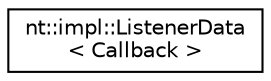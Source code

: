 digraph "Graphical Class Hierarchy"
{
  edge [fontname="Helvetica",fontsize="10",labelfontname="Helvetica",labelfontsize="10"];
  node [fontname="Helvetica",fontsize="10",shape=record];
  rankdir="LR";
  Node1 [label="nt::impl::ListenerData\l\< Callback \>",height=0.2,width=0.4,color="black", fillcolor="white", style="filled",URL="$classnt_1_1impl_1_1ListenerData.html"];
}
